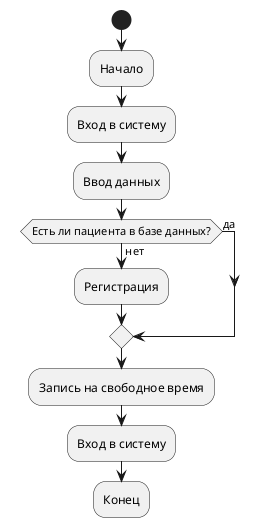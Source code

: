 @startuml

start
:Начало;
:Вход в систему;
:Ввод данных;
if (Есть ли пациента в базе данных?) then (да)

else (нет)
  :Регистрация;

endif
  :Запись на свободное время;
    :Вход в систему;
:Конец;
@enduml